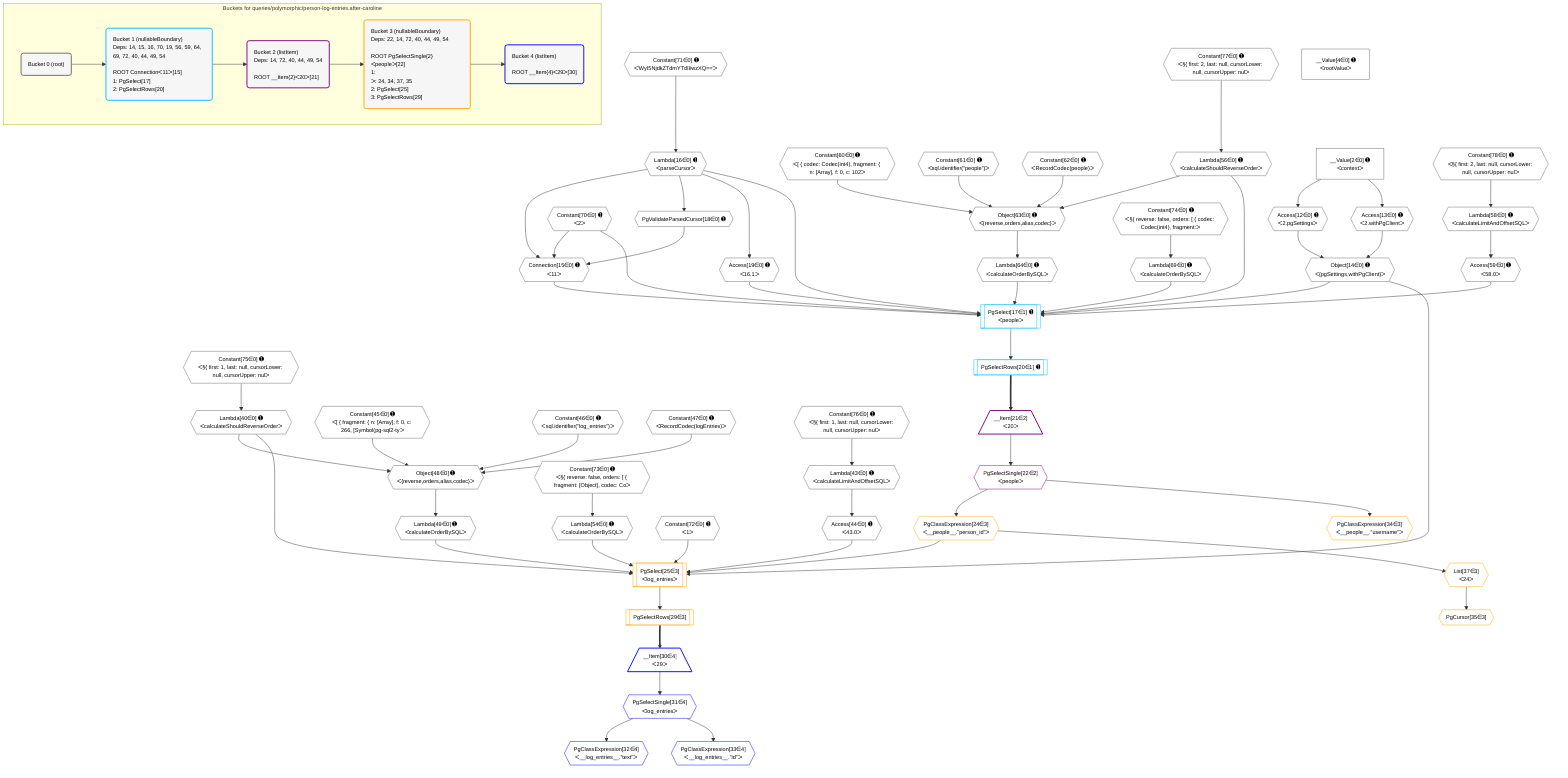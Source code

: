 %%{init: {'themeVariables': { 'fontSize': '12px'}}}%%
graph TD
    classDef path fill:#eee,stroke:#000,color:#000
    classDef plan fill:#fff,stroke-width:1px,color:#000
    classDef itemplan fill:#fff,stroke-width:2px,color:#000
    classDef unbatchedplan fill:#dff,stroke-width:1px,color:#000
    classDef sideeffectplan fill:#fcc,stroke-width:2px,color:#000
    classDef bucket fill:#f6f6f6,color:#000,stroke-width:2px,text-align:left


    %% plan dependencies
    Object48{{"Object[48∈0] ➊<br />ᐸ{reverse,orders,alias,codec}ᐳ"}}:::plan
    Lambda40{{"Lambda[40∈0] ➊<br />ᐸcalculateShouldReverseOrderᐳ"}}:::plan
    Constant45{{"Constant[45∈0] ➊<br />ᐸ[ { fragment: { n: [Array], f: 0, c: 266, [Symbol(pg-sql2-tyᐳ"}}:::plan
    Constant46{{"Constant[46∈0] ➊<br />ᐸsql.identifier(”log_entries”)ᐳ"}}:::plan
    Constant47{{"Constant[47∈0] ➊<br />ᐸRecordCodec(logEntries)ᐳ"}}:::plan
    Lambda40 & Constant45 & Constant46 & Constant47 --> Object48
    Object63{{"Object[63∈0] ➊<br />ᐸ{reverse,orders,alias,codec}ᐳ"}}:::plan
    Lambda56{{"Lambda[56∈0] ➊<br />ᐸcalculateShouldReverseOrderᐳ"}}:::plan
    Constant60{{"Constant[60∈0] ➊<br />ᐸ[ { codec: Codec(int4), fragment: { n: [Array], f: 0, c: 102ᐳ"}}:::plan
    Constant61{{"Constant[61∈0] ➊<br />ᐸsql.identifier(”people”)ᐳ"}}:::plan
    Constant62{{"Constant[62∈0] ➊<br />ᐸRecordCodec(people)ᐳ"}}:::plan
    Lambda56 & Constant60 & Constant61 & Constant62 --> Object63
    Connection15{{"Connection[15∈0] ➊<br />ᐸ11ᐳ"}}:::plan
    Constant70{{"Constant[70∈0] ➊<br />ᐸ2ᐳ"}}:::plan
    Lambda16{{"Lambda[16∈0] ➊<br />ᐸparseCursorᐳ"}}:::plan
    PgValidateParsedCursor18{{"PgValidateParsedCursor[18∈0] ➊"}}:::plan
    Constant70 & Lambda16 & PgValidateParsedCursor18 --> Connection15
    Object14{{"Object[14∈0] ➊<br />ᐸ{pgSettings,withPgClient}ᐳ"}}:::plan
    Access12{{"Access[12∈0] ➊<br />ᐸ2.pgSettingsᐳ"}}:::plan
    Access13{{"Access[13∈0] ➊<br />ᐸ2.withPgClientᐳ"}}:::plan
    Access12 & Access13 --> Object14
    __Value2["__Value[2∈0] ➊<br />ᐸcontextᐳ"]:::plan
    __Value2 --> Access12
    __Value2 --> Access13
    Constant71{{"Constant[71∈0] ➊<br />ᐸ'WyI5NjdkZTdmYTdlIiwzXQ=='ᐳ"}}:::plan
    Constant71 --> Lambda16
    Lambda16 --> PgValidateParsedCursor18
    Access19{{"Access[19∈0] ➊<br />ᐸ16.1ᐳ"}}:::plan
    Lambda16 --> Access19
    Constant75{{"Constant[75∈0] ➊<br />ᐸ§{ first: 1, last: null, cursorLower: null, cursorUpper: nulᐳ"}}:::plan
    Constant75 --> Lambda40
    Lambda43{{"Lambda[43∈0] ➊<br />ᐸcalculateLimitAndOffsetSQLᐳ"}}:::plan
    Constant76{{"Constant[76∈0] ➊<br />ᐸ§{ first: 1, last: null, cursorLower: null, cursorUpper: nulᐳ"}}:::plan
    Constant76 --> Lambda43
    Access44{{"Access[44∈0] ➊<br />ᐸ43.0ᐳ"}}:::plan
    Lambda43 --> Access44
    Lambda49{{"Lambda[49∈0] ➊<br />ᐸcalculateOrderBySQLᐳ"}}:::plan
    Object48 --> Lambda49
    Lambda54{{"Lambda[54∈0] ➊<br />ᐸcalculateOrderBySQLᐳ"}}:::plan
    Constant73{{"Constant[73∈0] ➊<br />ᐸ§{ reverse: false, orders: [ { fragment: [Object], codec: Coᐳ"}}:::plan
    Constant73 --> Lambda54
    Constant77{{"Constant[77∈0] ➊<br />ᐸ§{ first: 2, last: null, cursorLower: null, cursorUpper: nulᐳ"}}:::plan
    Constant77 --> Lambda56
    Lambda58{{"Lambda[58∈0] ➊<br />ᐸcalculateLimitAndOffsetSQLᐳ"}}:::plan
    Constant78{{"Constant[78∈0] ➊<br />ᐸ§{ first: 2, last: null, cursorLower: null, cursorUpper: nulᐳ"}}:::plan
    Constant78 --> Lambda58
    Access59{{"Access[59∈0] ➊<br />ᐸ58.0ᐳ"}}:::plan
    Lambda58 --> Access59
    Lambda64{{"Lambda[64∈0] ➊<br />ᐸcalculateOrderBySQLᐳ"}}:::plan
    Object63 --> Lambda64
    Lambda69{{"Lambda[69∈0] ➊<br />ᐸcalculateOrderBySQLᐳ"}}:::plan
    Constant74{{"Constant[74∈0] ➊<br />ᐸ§{ reverse: false, orders: [ { codec: Codec(int4), fragment:ᐳ"}}:::plan
    Constant74 --> Lambda69
    __Value4["__Value[4∈0] ➊<br />ᐸrootValueᐳ"]:::plan
    Constant72{{"Constant[72∈0] ➊<br />ᐸ1ᐳ"}}:::plan
    PgSelect17[["PgSelect[17∈1] ➊<br />ᐸpeopleᐳ"]]:::plan
    Object14 & Connection15 & Lambda16 & Constant70 & Access19 & Lambda56 & Access59 & Lambda64 & Lambda69 --> PgSelect17
    PgSelectRows20[["PgSelectRows[20∈1] ➊"]]:::plan
    PgSelect17 --> PgSelectRows20
    __Item21[/"__Item[21∈2]<br />ᐸ20ᐳ"\]:::itemplan
    PgSelectRows20 ==> __Item21
    PgSelectSingle22{{"PgSelectSingle[22∈2]<br />ᐸpeopleᐳ"}}:::plan
    __Item21 --> PgSelectSingle22
    PgSelect25[["PgSelect[25∈3]<br />ᐸlog_entriesᐳ"]]:::plan
    PgClassExpression24{{"PgClassExpression[24∈3]<br />ᐸ__people__.”person_id”ᐳ"}}:::plan
    Object14 & PgClassExpression24 & Constant72 & Lambda40 & Access44 & Lambda49 & Lambda54 --> PgSelect25
    PgSelectSingle22 --> PgClassExpression24
    PgSelectRows29[["PgSelectRows[29∈3]"]]:::plan
    PgSelect25 --> PgSelectRows29
    PgClassExpression34{{"PgClassExpression[34∈3]<br />ᐸ__people__.”username”ᐳ"}}:::plan
    PgSelectSingle22 --> PgClassExpression34
    PgCursor35{{"PgCursor[35∈3]"}}:::plan
    List37{{"List[37∈3]<br />ᐸ24ᐳ"}}:::plan
    List37 --> PgCursor35
    PgClassExpression24 --> List37
    __Item30[/"__Item[30∈4]<br />ᐸ29ᐳ"\]:::itemplan
    PgSelectRows29 ==> __Item30
    PgSelectSingle31{{"PgSelectSingle[31∈4]<br />ᐸlog_entriesᐳ"}}:::plan
    __Item30 --> PgSelectSingle31
    PgClassExpression32{{"PgClassExpression[32∈4]<br />ᐸ__log_entries__.”text”ᐳ"}}:::plan
    PgSelectSingle31 --> PgClassExpression32
    PgClassExpression33{{"PgClassExpression[33∈4]<br />ᐸ__log_entries__.”id”ᐳ"}}:::plan
    PgSelectSingle31 --> PgClassExpression33

    %% define steps

    subgraph "Buckets for queries/polymorphic/person-log-entries.after-caroline"
    Bucket0("Bucket 0 (root)"):::bucket
    classDef bucket0 stroke:#696969
    class Bucket0,__Value2,__Value4,Access12,Access13,Object14,Connection15,Lambda16,PgValidateParsedCursor18,Access19,Lambda40,Lambda43,Access44,Constant45,Constant46,Constant47,Object48,Lambda49,Lambda54,Lambda56,Lambda58,Access59,Constant60,Constant61,Constant62,Object63,Lambda64,Lambda69,Constant70,Constant71,Constant72,Constant73,Constant74,Constant75,Constant76,Constant77,Constant78 bucket0
    Bucket1("Bucket 1 (nullableBoundary)<br />Deps: 14, 15, 16, 70, 19, 56, 59, 64, 69, 72, 40, 44, 49, 54<br /><br />ROOT Connectionᐸ11ᐳ[15]<br />1: PgSelect[17]<br />2: PgSelectRows[20]"):::bucket
    classDef bucket1 stroke:#00bfff
    class Bucket1,PgSelect17,PgSelectRows20 bucket1
    Bucket2("Bucket 2 (listItem)<br />Deps: 14, 72, 40, 44, 49, 54<br /><br />ROOT __Item{2}ᐸ20ᐳ[21]"):::bucket
    classDef bucket2 stroke:#7f007f
    class Bucket2,__Item21,PgSelectSingle22 bucket2
    Bucket3("Bucket 3 (nullableBoundary)<br />Deps: 22, 14, 72, 40, 44, 49, 54<br /><br />ROOT PgSelectSingle{2}ᐸpeopleᐳ[22]<br />1: <br />ᐳ: 24, 34, 37, 35<br />2: PgSelect[25]<br />3: PgSelectRows[29]"):::bucket
    classDef bucket3 stroke:#ffa500
    class Bucket3,PgClassExpression24,PgSelect25,PgSelectRows29,PgClassExpression34,PgCursor35,List37 bucket3
    Bucket4("Bucket 4 (listItem)<br /><br />ROOT __Item{4}ᐸ29ᐳ[30]"):::bucket
    classDef bucket4 stroke:#0000ff
    class Bucket4,__Item30,PgSelectSingle31,PgClassExpression32,PgClassExpression33 bucket4
    Bucket0 --> Bucket1
    Bucket1 --> Bucket2
    Bucket2 --> Bucket3
    Bucket3 --> Bucket4
    end